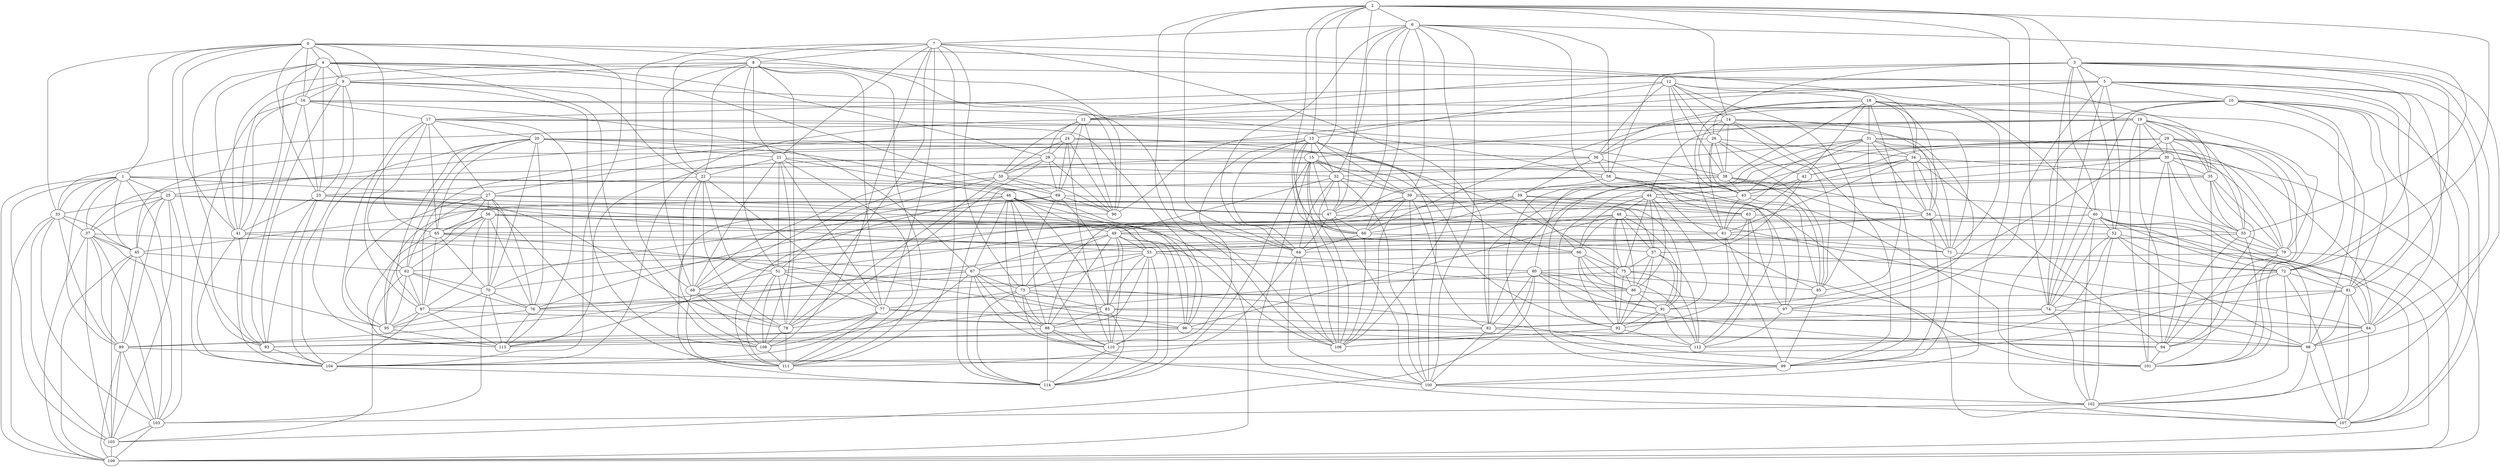 graph football {
"0" -- "1";
"0" -- "35";
"0" -- "4";
"0" -- "65";
"0" -- "33";
"0" -- "104";
"0" -- "9";
"0" -- "23";
"0" -- "16";
"0" -- "41";
"0" -- "90";
"0" -- "93";
"1" -- "33";
"1" -- "37";
"1" -- "103";
"1" -- "105";
"1" -- "45";
"1" -- "109";
"1" -- "25";
"1" -- "57";
"1" -- "89";
"1" -- "27";
"1" -- "101";
"2" -- "64";
"2" -- "3";
"2" -- "100";
"2" -- "6";
"2" -- "72";
"2" -- "74";
"2" -- "13";
"2" -- "14";
"2" -- "47";
"2" -- "15";
"2" -- "60";
"2" -- "106";
"3" -- "5";
"3" -- "102";
"3" -- "40";
"3" -- "74";
"3" -- "11";
"3" -- "81";
"3" -- "52";
"3" -- "72";
"3" -- "84";
"3" -- "26";
"3" -- "58";
"4" -- "5";
"4" -- "104";
"4" -- "9";
"4" -- "23";
"4" -- "108";
"4" -- "16";
"4" -- "41";
"4" -- "28";
"4" -- "93";
"4" -- "69";
"5" -- "97";
"5" -- "98";
"5" -- "10";
"5" -- "11";
"5" -- "81";
"5" -- "107";
"5" -- "52";
"5" -- "84";
"5" -- "90";
"5" -- "74";
"6" -- "32";
"6" -- "64";
"6" -- "100";
"6" -- "39";
"6" -- "106";
"6" -- "7";
"6" -- "47";
"6" -- "85";
"6" -- "55";
"6" -- "58";
"6" -- "60";
"7" -- "68";
"7" -- "8";
"7" -- "73";
"7" -- "108";
"7" -- "77";
"7" -- "78";
"7" -- "111";
"7" -- "40";
"7" -- "82";
"7" -- "21";
"7" -- "22";
"8" -- "68";
"8" -- "9";
"8" -- "77";
"8" -- "78";
"8" -- "111";
"8" -- "51";
"8" -- "21";
"8" -- "22";
"8" -- "41";
"8" -- "90";
"9" -- "64";
"9" -- "41";
"9" -- "108";
"9" -- "16";
"9" -- "104";
"9" -- "22";
"9" -- "23";
"9" -- "93";
"10" -- "98";
"10" -- "11";
"10" -- "102";
"10" -- "72";
"10" -- "74";
"10" -- "107";
"10" -- "81";
"10" -- "84";
"10" -- "60";
"11" -- "97";
"11" -- "104";
"11" -- "50";
"11" -- "24";
"11" -- "90";
"11" -- "28";
"11" -- "69";
"12" -- "34";
"12" -- "36";
"12" -- "38";
"12" -- "43";
"12" -- "13";
"12" -- "14";
"12" -- "17";
"12" -- "18";
"12" -- "85";
"12" -- "26";
"13" -- "32";
"13" -- "64";
"13" -- "100";
"13" -- "39";
"13" -- "106";
"13" -- "45";
"13" -- "110";
"13" -- "15";
"13" -- "60";
"14" -- "99";
"14" -- "38";
"14" -- "71";
"14" -- "43";
"14" -- "15";
"14" -- "85";
"14" -- "54";
"14" -- "26";
"15" -- "32";
"15" -- "68";
"15" -- "39";
"15" -- "60";
"15" -- "106";
"15" -- "47";
"15" -- "114";
"15" -- "100";
"15" -- "92";
"16" -- "67";
"16" -- "38";
"16" -- "17";
"16" -- "104";
"16" -- "23";
"16" -- "81";
"16" -- "41";
"16" -- "93";
"17" -- "96";
"17" -- "65";
"17" -- "113";
"17" -- "20";
"17" -- "87";
"17" -- "58";
"17" -- "27";
"17" -- "62";
"17" -- "95";
"18" -- "34";
"18" -- "99";
"18" -- "36";
"18" -- "38";
"18" -- "71";
"18" -- "42";
"18" -- "19";
"18" -- "54";
"18" -- "61";
"18" -- "31";
"19" -- "33";
"19" -- "35";
"19" -- "36";
"19" -- "101";
"19" -- "44";
"19" -- "79";
"19" -- "30";
"19" -- "55";
"19" -- "29";
"19" -- "94";
"20" -- "96";
"20" -- "65";
"20" -- "36";
"20" -- "70";
"20" -- "113";
"20" -- "75";
"20" -- "76";
"20" -- "21";
"20" -- "87";
"20" -- "62";
"21" -- "32";
"21" -- "68";
"21" -- "108";
"21" -- "77";
"21" -- "46";
"21" -- "111";
"21" -- "51";
"21" -- "22";
"22" -- "68";
"22" -- "108";
"22" -- "77";
"22" -- "78";
"22" -- "47";
"22" -- "51";
"22" -- "23";
"23" -- "104";
"23" -- "78";
"23" -- "111";
"23" -- "41";
"23" -- "90";
"23" -- "93";
"24" -- "66";
"24" -- "69";
"24" -- "110";
"24" -- "50";
"24" -- "84";
"24" -- "87";
"24" -- "25";
"24" -- "90";
"24" -- "28";
"25" -- "37";
"25" -- "33";
"25" -- "105";
"25" -- "106";
"25" -- "103";
"25" -- "45";
"25" -- "109";
"25" -- "53";
"25" -- "89";
"26" -- "34";
"26" -- "38";
"26" -- "42";
"26" -- "43";
"26" -- "85";
"26" -- "27";
"26" -- "61";
"27" -- "96";
"27" -- "70";
"27" -- "65";
"27" -- "76";
"27" -- "56";
"27" -- "63";
"27" -- "62";
"27" -- "95";
"28" -- "69";
"28" -- "38";
"28" -- "78";
"28" -- "113";
"28" -- "50";
"28" -- "90";
"29" -- "35";
"29" -- "101";
"29" -- "42";
"29" -- "79";
"29" -- "80";
"29" -- "82";
"29" -- "30";
"29" -- "55";
"29" -- "91";
"29" -- "94";
"30" -- "35";
"30" -- "101";
"30" -- "44";
"30" -- "50";
"30" -- "79";
"30" -- "82";
"30" -- "55";
"30" -- "109";
"30" -- "94";
"31" -- "32";
"31" -- "34";
"31" -- "99";
"31" -- "71";
"31" -- "43";
"31" -- "79";
"31" -- "85";
"31" -- "54";
"31" -- "55";
"31" -- "61";
"32" -- "64";
"32" -- "100";
"32" -- "39";
"32" -- "106";
"32" -- "49";
"32" -- "47";
"33" -- "37";
"33" -- "103";
"33" -- "105";
"33" -- "45";
"33" -- "109";
"33" -- "89";
"34" -- "35";
"34" -- "71";
"34" -- "42";
"34" -- "99";
"34" -- "54";
"34" -- "61";
"34" -- "94";
"35" -- "101";
"35" -- "44";
"35" -- "79";
"35" -- "94";
"35" -- "55";
"35" -- "92";
"36" -- "37";
"36" -- "43";
"36" -- "58";
"36" -- "59";
"37" -- "103";
"37" -- "105";
"37" -- "45";
"37" -- "109";
"37" -- "80";
"37" -- "89";
"37" -- "95";
"38" -- "43";
"38" -- "71";
"38" -- "39";
"38" -- "85";
"38" -- "54";
"39" -- "100";
"39" -- "106";
"39" -- "82";
"39" -- "54";
"39" -- "47";
"39" -- "60";
"40" -- "98";
"40" -- "102";
"40" -- "72";
"40" -- "41";
"40" -- "74";
"40" -- "107";
"40" -- "81";
"40" -- "51";
"40" -- "52";
"41" -- "67";
"41" -- "104";
"41" -- "93";
"42" -- "43";
"42" -- "57";
"42" -- "63";
"43" -- "70";
"43" -- "79";
"43" -- "85";
"43" -- "61";
"44" -- "48";
"44" -- "66";
"44" -- "75";
"44" -- "45";
"44" -- "112";
"44" -- "86";
"44" -- "57";
"44" -- "91";
"45" -- "105";
"45" -- "103";
"45" -- "109";
"45" -- "89";
"45" -- "62";
"46" -- "67";
"46" -- "73";
"46" -- "110";
"46" -- "47";
"46" -- "49";
"46" -- "114";
"46" -- "83";
"46" -- "88";
"46" -- "111";
"46" -- "53";
"47" -- "64";
"47" -- "100";
"47" -- "60";
"47" -- "61";
"48" -- "96";
"48" -- "66";
"48" -- "75";
"48" -- "98";
"48" -- "49";
"48" -- "53";
"48" -- "86";
"48" -- "57";
"48" -- "91";
"48" -- "92";
"49" -- "67";
"49" -- "73";
"49" -- "110";
"49" -- "114";
"49" -- "83";
"49" -- "84";
"49" -- "88";
"49" -- "53";
"50" -- "68";
"50" -- "69";
"50" -- "78";
"50" -- "51";
"50" -- "90";
"51" -- "68";
"51" -- "101";
"51" -- "108";
"51" -- "77";
"51" -- "78";
"51" -- "111";
"52" -- "98";
"52" -- "102";
"52" -- "74";
"52" -- "112";
"52" -- "72";
"52" -- "84";
"52" -- "53";
"53" -- "67";
"53" -- "73";
"53" -- "114";
"53" -- "83";
"53" -- "110";
"53" -- "86";
"53" -- "88";
"54" -- "99";
"54" -- "71";
"54" -- "55";
"54" -- "61";
"55" -- "101";
"55" -- "79";
"55" -- "94";
"55" -- "89";
"56" -- "96";
"56" -- "65";
"56" -- "70";
"56" -- "106";
"56" -- "76";
"56" -- "87";
"56" -- "57";
"56" -- "62";
"56" -- "95";
"57" -- "112";
"57" -- "75";
"57" -- "86";
"57" -- "91";
"57" -- "92";
"58" -- "97";
"58" -- "101";
"58" -- "114";
"58" -- "88";
"58" -- "59";
"58" -- "63";
"59" -- "97";
"59" -- "66";
"59" -- "76";
"59" -- "113";
"59" -- "60";
"59" -- "63";
"60" -- "64";
"60" -- "71";
"60" -- "106";
"61" -- "99";
"61" -- "71";
"61" -- "92";
"61" -- "62";
"62" -- "70";
"62" -- "105";
"62" -- "76";
"62" -- "87";
"62" -- "95";
"63" -- "64";
"63" -- "65";
"63" -- "97";
"63" -- "109";
"63" -- "112";
"64" -- "100";
"64" -- "106";
"64" -- "111";
"65" -- "96";
"65" -- "66";
"65" -- "70";
"65" -- "113";
"65" -- "87";
"66" -- "76";
"66" -- "75";
"66" -- "112";
"66" -- "86";
"66" -- "91";
"66" -- "92";
"67" -- "68";
"67" -- "104";
"67" -- "110";
"67" -- "114";
"67" -- "83";
"67" -- "73";
"67" -- "88";
"68" -- "108";
"68" -- "78";
"68" -- "111";
"69" -- "70";
"69" -- "88";
"69" -- "83";
"69" -- "90";
"69" -- "91";
"69" -- "95";
"70" -- "103";
"70" -- "76";
"70" -- "113";
"70" -- "95";
"71" -- "99";
"71" -- "72";
"72" -- "102";
"72" -- "107";
"72" -- "81";
"72" -- "104";
"72" -- "74";
"73" -- "74";
"73" -- "77";
"73" -- "110";
"73" -- "114";
"73" -- "83";
"73" -- "88";
"74" -- "102";
"74" -- "82";
"74" -- "84";
"75" -- "112";
"75" -- "76";
"75" -- "107";
"75" -- "86";
"75" -- "92";
"76" -- "96";
"76" -- "113";
"76" -- "95";
"77" -- "98";
"77" -- "108";
"77" -- "78";
"77" -- "111";
"77" -- "82";
"78" -- "108";
"78" -- "111";
"79" -- "101";
"79" -- "109";
"79" -- "80";
"79" -- "94";
"80" -- "105";
"80" -- "110";
"80" -- "82";
"80" -- "85";
"80" -- "86";
"80" -- "91";
"80" -- "93";
"80" -- "94";
"81" -- "98";
"81" -- "107";
"81" -- "82";
"81" -- "83";
"81" -- "84";
"82" -- "100";
"82" -- "93";
"82" -- "94";
"83" -- "110";
"83" -- "114";
"83" -- "84";
"83" -- "88";
"84" -- "98";
"84" -- "107";
"85" -- "99";
"86" -- "97";
"86" -- "87";
"86" -- "91";
"86" -- "92";
"87" -- "96";
"87" -- "113";
"87" -- "104";
"87" -- "95";
"88" -- "107";
"88" -- "110";
"88" -- "114";
"88" -- "89";
"89" -- "99";
"89" -- "105";
"89" -- "103";
"89" -- "109";
"91" -- "112";
"91" -- "93";
"91" -- "92";
"92" -- "112";
"92" -- "106";
"93" -- "104";
"94" -- "101";
"95" -- "113";
"96" -- "113";
"96" -- "112";
"97" -- "98";
"97" -- "112";
"98" -- "102";
"98" -- "107";
"99" -- "100";
"100" -- "102";
"102" -- "103";
"102" -- "107";
"103" -- "105";
"103" -- "109";
"104" -- "114";
"105" -- "109";
"108" -- "111";
"110" -- "114";
}
